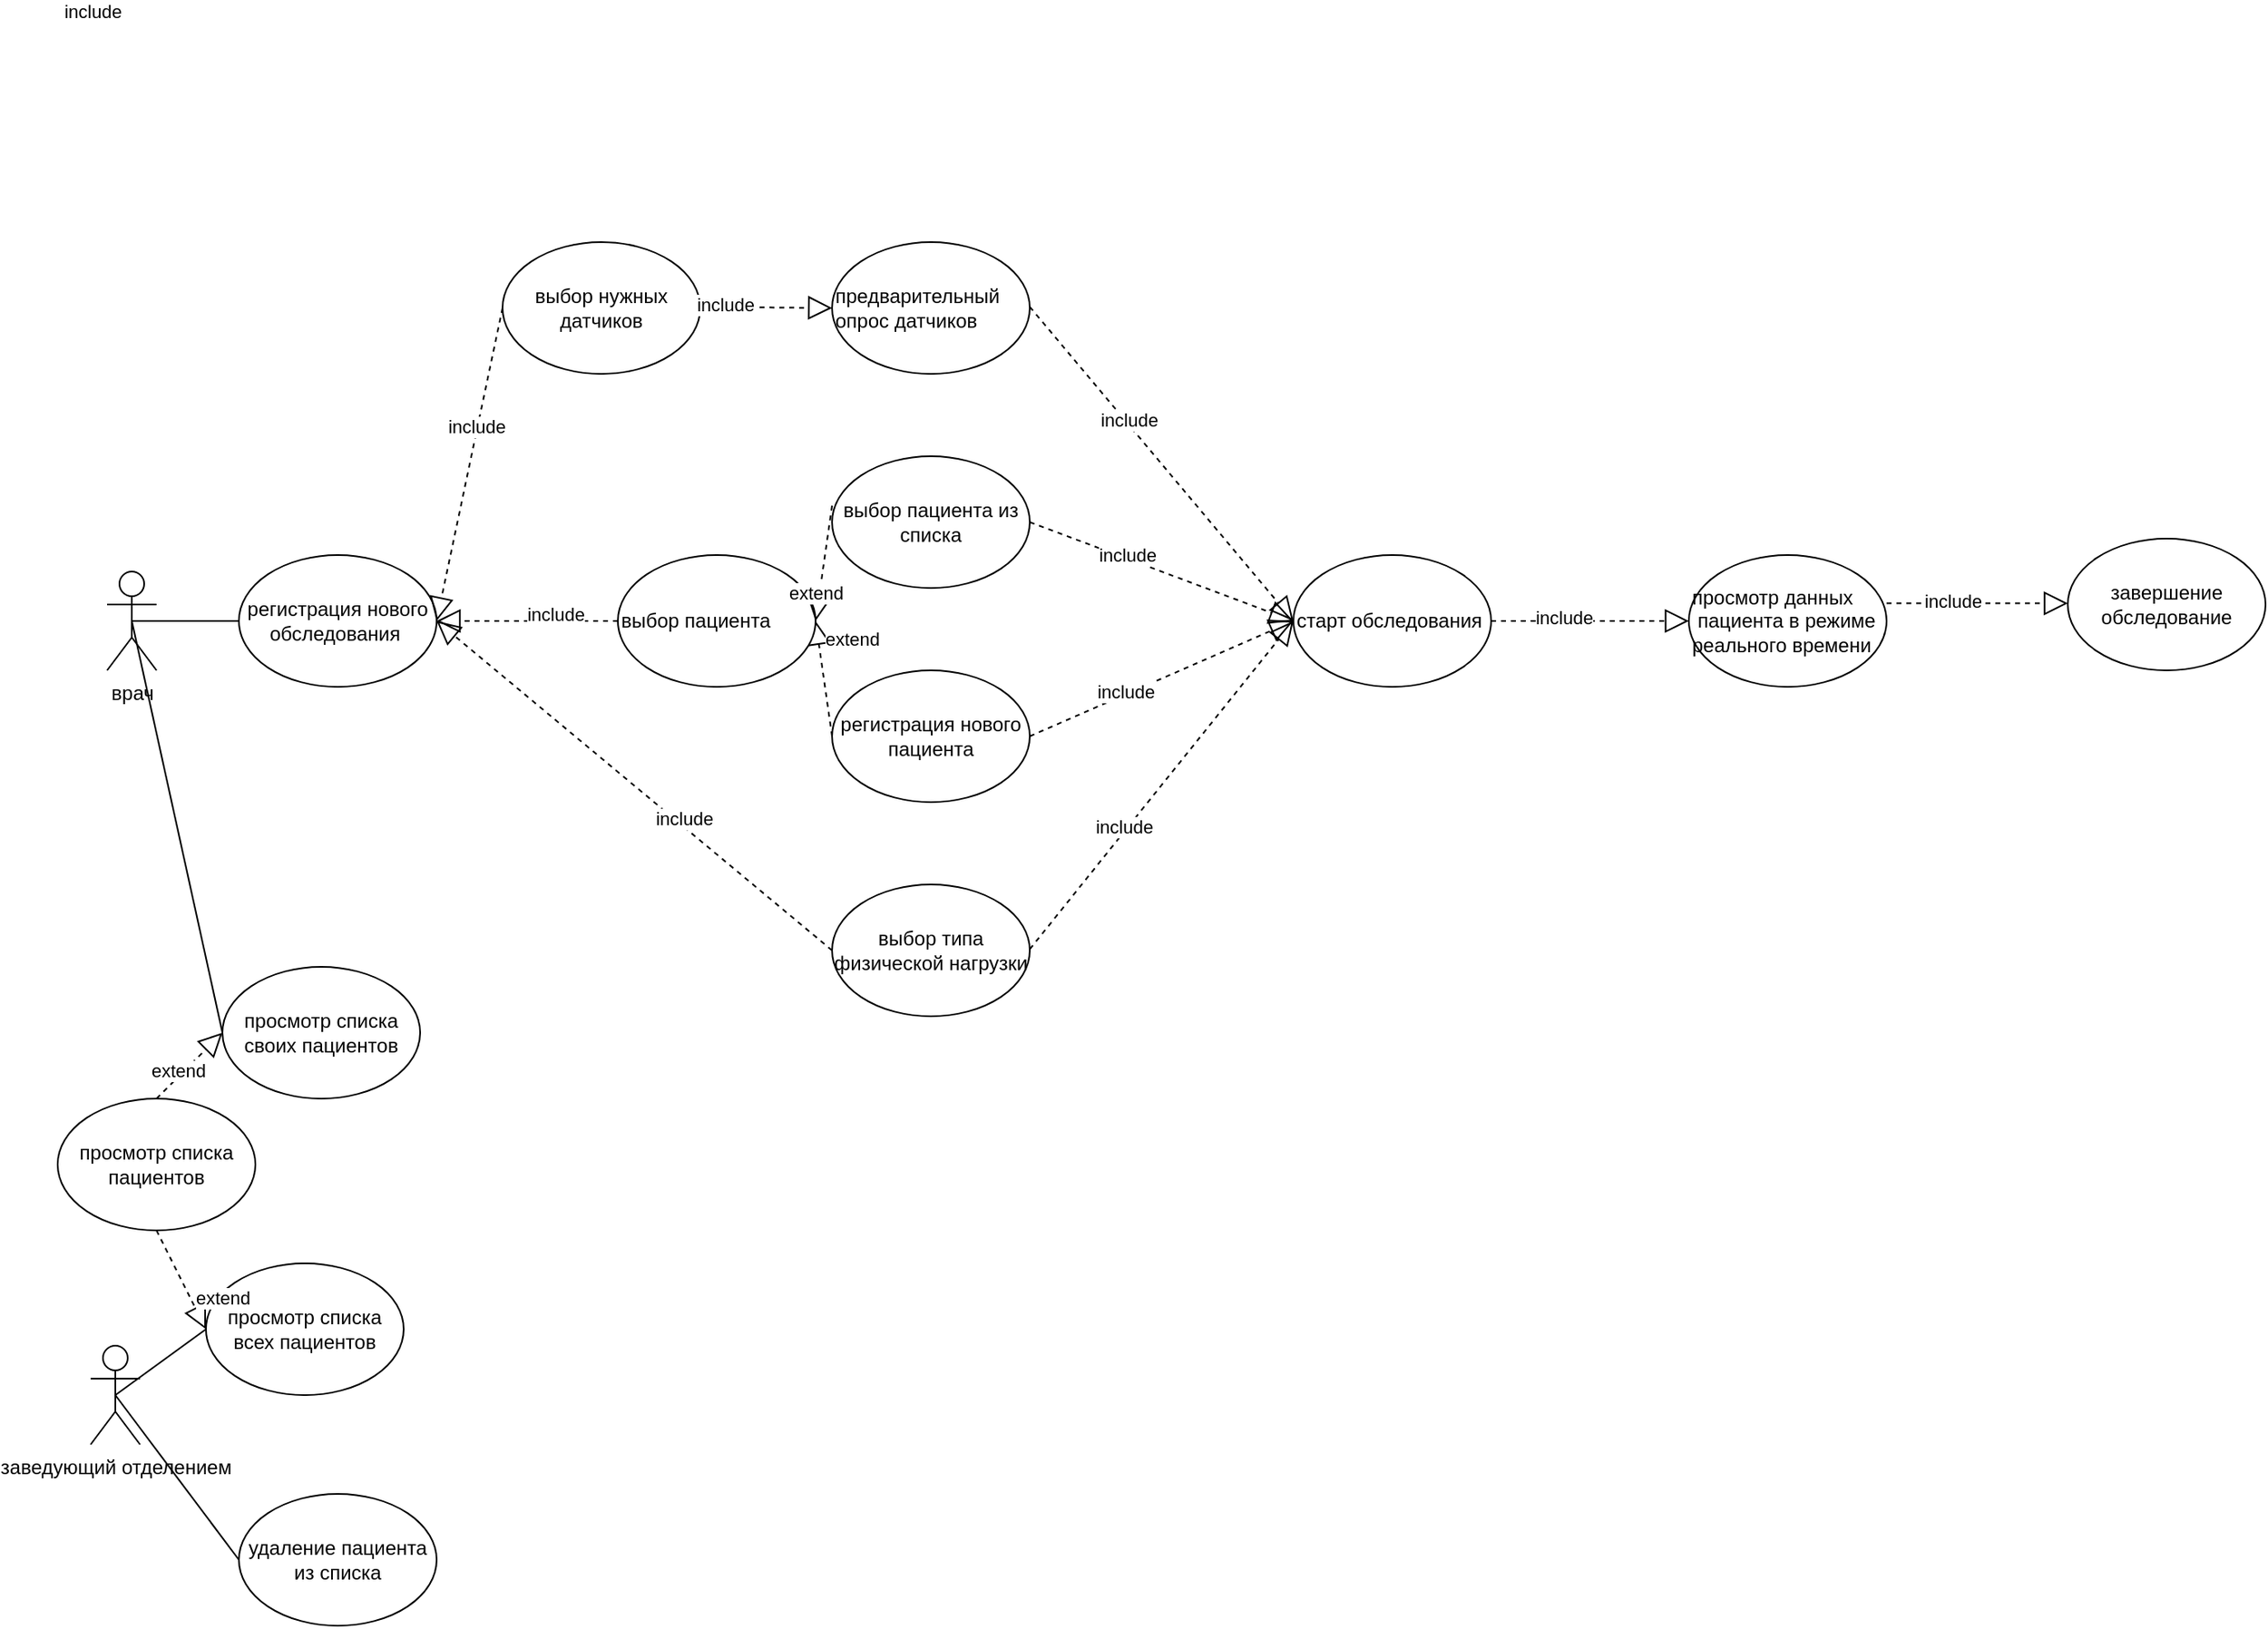 <mxfile version="15.5.6" type="github">
  <diagram id="9pjwj53UBDwq80PFgt_S" name="Page-1">
    <mxGraphModel dx="2464" dy="591" grid="1" gridSize="10" guides="1" tooltips="1" connect="1" arrows="1" fold="1" page="1" pageScale="1" pageWidth="1600" pageHeight="1200" math="0" shadow="0">
      <root>
        <mxCell id="0" />
        <mxCell id="1" parent="0" />
        <object label="врач&lt;br&gt;" id="WO35Un4Q_wwIzxZ4HyMN-1">
          <mxCell style="shape=umlActor;verticalLabelPosition=bottom;verticalAlign=top;html=1;outlineConnect=0;" vertex="1" parent="1">
            <mxGeometry x="40" y="360" width="30" height="60" as="geometry" />
          </mxCell>
        </object>
        <mxCell id="WO35Un4Q_wwIzxZ4HyMN-3" value="регистрация нового обследования&amp;nbsp;" style="ellipse;whiteSpace=wrap;html=1;" vertex="1" parent="1">
          <mxGeometry x="120" y="350" width="120" height="80" as="geometry" />
        </mxCell>
        <mxCell id="WO35Un4Q_wwIzxZ4HyMN-4" value="" style="endArrow=none;html=1;rounded=0;exitX=0.5;exitY=0.5;exitDx=0;exitDy=0;exitPerimeter=0;entryX=0;entryY=0.5;entryDx=0;entryDy=0;" edge="1" parent="1" source="WO35Un4Q_wwIzxZ4HyMN-1" target="WO35Un4Q_wwIzxZ4HyMN-3">
          <mxGeometry width="50" height="50" relative="1" as="geometry">
            <mxPoint x="350" y="470" as="sourcePoint" />
            <mxPoint x="400" y="420" as="targetPoint" />
          </mxGeometry>
        </mxCell>
        <mxCell id="WO35Un4Q_wwIzxZ4HyMN-5" value="выбор пациента из списка" style="ellipse;whiteSpace=wrap;html=1;" vertex="1" parent="1">
          <mxGeometry x="480" y="290" width="120" height="80" as="geometry" />
        </mxCell>
        <mxCell id="WO35Un4Q_wwIzxZ4HyMN-6" value="регистрация нового пациента" style="ellipse;whiteSpace=wrap;html=1;" vertex="1" parent="1">
          <mxGeometry x="480" y="420" width="120" height="80" as="geometry" />
        </mxCell>
        <mxCell id="WO35Un4Q_wwIzxZ4HyMN-21" value="предварительный опрос датчиков" style="ellipse;whiteSpace=wrap;html=1;fontFamily=Helvetica;align=left;" vertex="1" parent="1">
          <mxGeometry x="480" y="160" width="120" height="80" as="geometry" />
        </mxCell>
        <mxCell id="WO35Un4Q_wwIzxZ4HyMN-22" value="старт обследования&amp;nbsp;" style="ellipse;whiteSpace=wrap;html=1;fontFamily=Helvetica;align=left;" vertex="1" parent="1">
          <mxGeometry x="760" y="350" width="120" height="80" as="geometry" />
        </mxCell>
        <mxCell id="WO35Un4Q_wwIzxZ4HyMN-23" value="просмотр данных&lt;br&gt;&amp;nbsp;пациента в режиме реального времени" style="ellipse;whiteSpace=wrap;html=1;fontFamily=Helvetica;align=left;" vertex="1" parent="1">
          <mxGeometry x="1000" y="350" width="120" height="80" as="geometry" />
        </mxCell>
        <mxCell id="WO35Un4Q_wwIzxZ4HyMN-24" value="" style="endArrow=block;dashed=1;endFill=0;endSize=12;html=1;rounded=0;fontFamily=Helvetica;exitX=0;exitY=0.5;exitDx=0;exitDy=0;entryX=1;entryY=0.5;entryDx=0;entryDy=0;" edge="1" parent="1" source="WO35Un4Q_wwIzxZ4HyMN-6" target="WO35Un4Q_wwIzxZ4HyMN-66">
          <mxGeometry width="160" relative="1" as="geometry">
            <mxPoint x="100" y="480" as="sourcePoint" />
            <mxPoint x="420" y="400" as="targetPoint" />
          </mxGeometry>
        </mxCell>
        <mxCell id="WO35Un4Q_wwIzxZ4HyMN-25" value="&lt;div style=&quot;text-align: justify&quot;&gt;extend&lt;/div&gt;" style="edgeLabel;html=1;align=left;verticalAlign=middle;resizable=0;points=[];fontFamily=Helvetica;" vertex="1" connectable="0" parent="WO35Un4Q_wwIzxZ4HyMN-24">
          <mxGeometry x="0.68" y="-2" relative="1" as="geometry">
            <mxPoint as="offset" />
          </mxGeometry>
        </mxCell>
        <mxCell id="WO35Un4Q_wwIzxZ4HyMN-34" value="выбор нужных датчиков" style="ellipse;whiteSpace=wrap;html=1;" vertex="1" parent="1">
          <mxGeometry x="280" y="160" width="120" height="80" as="geometry" />
        </mxCell>
        <mxCell id="WO35Un4Q_wwIzxZ4HyMN-35" value="выбор типа физической нагрузки" style="ellipse;whiteSpace=wrap;html=1;fontFamily=Helvetica;align=center;" vertex="1" parent="1">
          <mxGeometry x="480" y="550" width="120" height="80" as="geometry" />
        </mxCell>
        <mxCell id="WO35Un4Q_wwIzxZ4HyMN-36" value="" style="endArrow=block;dashed=1;endFill=0;endSize=12;html=1;rounded=0;fontFamily=Helvetica;entryX=0;entryY=0.5;entryDx=0;entryDy=0;" edge="1" parent="1" target="WO35Un4Q_wwIzxZ4HyMN-21">
          <mxGeometry width="160" relative="1" as="geometry">
            <mxPoint x="400" y="199.29" as="sourcePoint" />
            <mxPoint x="480" y="199.63" as="targetPoint" />
          </mxGeometry>
        </mxCell>
        <mxCell id="WO35Un4Q_wwIzxZ4HyMN-37" value="include" style="edgeLabel;html=1;align=center;verticalAlign=middle;resizable=0;points=[];fontFamily=Helvetica;" vertex="1" connectable="0" parent="WO35Un4Q_wwIzxZ4HyMN-36">
          <mxGeometry x="-0.318" y="-1" relative="1" as="geometry">
            <mxPoint x="-397" y="-181" as="offset" />
          </mxGeometry>
        </mxCell>
        <mxCell id="WO35Un4Q_wwIzxZ4HyMN-65" value="include" style="edgeLabel;html=1;align=center;verticalAlign=middle;resizable=0;points=[];fontFamily=Helvetica;" vertex="1" connectable="0" parent="WO35Un4Q_wwIzxZ4HyMN-36">
          <mxGeometry x="-0.626" y="2" relative="1" as="geometry">
            <mxPoint as="offset" />
          </mxGeometry>
        </mxCell>
        <mxCell id="WO35Un4Q_wwIzxZ4HyMN-39" value="" style="endArrow=block;dashed=1;endFill=0;endSize=12;html=1;rounded=0;fontFamily=Helvetica;entryX=0;entryY=0.5;entryDx=0;entryDy=0;" edge="1" parent="1" target="WO35Un4Q_wwIzxZ4HyMN-22">
          <mxGeometry width="160" relative="1" as="geometry">
            <mxPoint x="600" y="199.29" as="sourcePoint" />
            <mxPoint x="700" y="199.29" as="targetPoint" />
          </mxGeometry>
        </mxCell>
        <mxCell id="WO35Un4Q_wwIzxZ4HyMN-40" value="include" style="edgeLabel;html=1;align=center;verticalAlign=middle;resizable=0;points=[];fontFamily=Helvetica;" vertex="1" connectable="0" parent="WO35Un4Q_wwIzxZ4HyMN-39">
          <mxGeometry x="-0.267" y="2" relative="1" as="geometry">
            <mxPoint as="offset" />
          </mxGeometry>
        </mxCell>
        <mxCell id="WO35Un4Q_wwIzxZ4HyMN-43" value="" style="endArrow=block;dashed=1;endFill=0;endSize=12;html=1;rounded=0;fontFamily=Helvetica;" edge="1" parent="1">
          <mxGeometry width="160" relative="1" as="geometry">
            <mxPoint x="1120" y="379.29" as="sourcePoint" />
            <mxPoint x="1230" y="379.29" as="targetPoint" />
          </mxGeometry>
        </mxCell>
        <mxCell id="WO35Un4Q_wwIzxZ4HyMN-45" value="include" style="edgeLabel;html=1;align=center;verticalAlign=middle;resizable=0;points=[];fontFamily=Helvetica;" vertex="1" connectable="0" parent="WO35Un4Q_wwIzxZ4HyMN-43">
          <mxGeometry x="-0.289" y="2" relative="1" as="geometry">
            <mxPoint x="1" as="offset" />
          </mxGeometry>
        </mxCell>
        <mxCell id="WO35Un4Q_wwIzxZ4HyMN-44" value="завершение обследование" style="ellipse;whiteSpace=wrap;html=1;fontFamily=Helvetica;align=center;" vertex="1" parent="1">
          <mxGeometry x="1230" y="340" width="120" height="80" as="geometry" />
        </mxCell>
        <mxCell id="WO35Un4Q_wwIzxZ4HyMN-46" value="заведующий отделением" style="shape=umlActor;verticalLabelPosition=bottom;verticalAlign=top;html=1;outlineConnect=0;fontFamily=Helvetica;" vertex="1" parent="1">
          <mxGeometry x="30" y="830" width="30" height="60" as="geometry" />
        </mxCell>
        <mxCell id="WO35Un4Q_wwIzxZ4HyMN-47" value="просмотр списка всех пациентов" style="ellipse;whiteSpace=wrap;html=1;fontFamily=Helvetica;align=center;" vertex="1" parent="1">
          <mxGeometry x="100" y="780" width="120" height="80" as="geometry" />
        </mxCell>
        <mxCell id="WO35Un4Q_wwIzxZ4HyMN-48" value="удаление пациента из списка" style="ellipse;whiteSpace=wrap;html=1;fontFamily=Helvetica;align=center;" vertex="1" parent="1">
          <mxGeometry x="120" y="920" width="120" height="80" as="geometry" />
        </mxCell>
        <mxCell id="WO35Un4Q_wwIzxZ4HyMN-50" value="просмотр списка пациентов" style="ellipse;whiteSpace=wrap;html=1;fontFamily=Helvetica;align=center;" vertex="1" parent="1">
          <mxGeometry x="10" y="680" width="120" height="80" as="geometry" />
        </mxCell>
        <mxCell id="WO35Un4Q_wwIzxZ4HyMN-51" value="" style="endArrow=none;html=1;rounded=0;fontFamily=Helvetica;exitX=0.5;exitY=0.5;exitDx=0;exitDy=0;exitPerimeter=0;" edge="1" parent="1" source="WO35Un4Q_wwIzxZ4HyMN-46">
          <mxGeometry width="50" height="50" relative="1" as="geometry">
            <mxPoint x="150" y="760" as="sourcePoint" />
            <mxPoint x="120" y="960" as="targetPoint" />
          </mxGeometry>
        </mxCell>
        <mxCell id="WO35Un4Q_wwIzxZ4HyMN-52" value="" style="endArrow=none;html=1;rounded=0;fontFamily=Helvetica;exitX=0.5;exitY=0.5;exitDx=0;exitDy=0;exitPerimeter=0;entryX=0;entryY=0.5;entryDx=0;entryDy=0;" edge="1" parent="1" source="WO35Un4Q_wwIzxZ4HyMN-46" target="WO35Un4Q_wwIzxZ4HyMN-47">
          <mxGeometry width="50" height="50" relative="1" as="geometry">
            <mxPoint x="220" y="770" as="sourcePoint" />
            <mxPoint x="270" y="720" as="targetPoint" />
          </mxGeometry>
        </mxCell>
        <mxCell id="WO35Un4Q_wwIzxZ4HyMN-53" value="просмотр списка своих пациентов" style="ellipse;whiteSpace=wrap;html=1;fontFamily=Helvetica;align=center;" vertex="1" parent="1">
          <mxGeometry x="110" y="600" width="120" height="80" as="geometry" />
        </mxCell>
        <mxCell id="WO35Un4Q_wwIzxZ4HyMN-55" value="" style="endArrow=none;html=1;rounded=0;fontFamily=Helvetica;entryX=0.5;entryY=0.5;entryDx=0;entryDy=0;entryPerimeter=0;exitX=0;exitY=0.5;exitDx=0;exitDy=0;exitPerimeter=0;" edge="1" parent="1" source="WO35Un4Q_wwIzxZ4HyMN-53" target="WO35Un4Q_wwIzxZ4HyMN-1">
          <mxGeometry width="50" height="50" relative="1" as="geometry">
            <mxPoint x="30" y="540" as="sourcePoint" />
            <mxPoint x="80" y="490" as="targetPoint" />
          </mxGeometry>
        </mxCell>
        <mxCell id="WO35Un4Q_wwIzxZ4HyMN-58" value="" style="endArrow=block;dashed=1;endFill=0;endSize=12;html=1;rounded=0;fontFamily=Helvetica;entryX=0;entryY=0.5;entryDx=0;entryDy=0;exitX=0.5;exitY=0;exitDx=0;exitDy=0;" edge="1" parent="1" source="WO35Un4Q_wwIzxZ4HyMN-50" target="WO35Un4Q_wwIzxZ4HyMN-53">
          <mxGeometry width="160" relative="1" as="geometry">
            <mxPoint x="120" y="580" as="sourcePoint" />
            <mxPoint x="280" y="580" as="targetPoint" />
            <Array as="points" />
          </mxGeometry>
        </mxCell>
        <mxCell id="WO35Un4Q_wwIzxZ4HyMN-59" value="extend" style="edgeLabel;html=1;align=center;verticalAlign=middle;resizable=0;points=[];fontFamily=Helvetica;" vertex="1" connectable="0" parent="WO35Un4Q_wwIzxZ4HyMN-58">
          <mxGeometry x="-0.256" y="3" relative="1" as="geometry">
            <mxPoint as="offset" />
          </mxGeometry>
        </mxCell>
        <mxCell id="WO35Un4Q_wwIzxZ4HyMN-61" value="" style="endArrow=block;dashed=1;endFill=0;endSize=12;html=1;rounded=0;fontFamily=Helvetica;entryX=0;entryY=0.5;entryDx=0;entryDy=0;exitX=0.5;exitY=1;exitDx=0;exitDy=0;" edge="1" parent="1" source="WO35Un4Q_wwIzxZ4HyMN-50" target="WO35Un4Q_wwIzxZ4HyMN-47">
          <mxGeometry width="160" relative="1" as="geometry">
            <mxPoint x="70" y="610" as="sourcePoint" />
            <mxPoint x="230" y="610" as="targetPoint" />
          </mxGeometry>
        </mxCell>
        <mxCell id="WO35Un4Q_wwIzxZ4HyMN-62" value="extend" style="edgeLabel;html=1;align=left;verticalAlign=middle;resizable=0;points=[];fontFamily=Helvetica;" vertex="1" connectable="0" parent="WO35Un4Q_wwIzxZ4HyMN-61">
          <mxGeometry x="0.392" y="1" relative="1" as="geometry">
            <mxPoint as="offset" />
          </mxGeometry>
        </mxCell>
        <mxCell id="WO35Un4Q_wwIzxZ4HyMN-66" value="выбор пациента" style="ellipse;whiteSpace=wrap;html=1;fontFamily=Helvetica;align=left;" vertex="1" parent="1">
          <mxGeometry x="350" y="350" width="120" height="80" as="geometry" />
        </mxCell>
        <mxCell id="WO35Un4Q_wwIzxZ4HyMN-68" value="" style="endArrow=block;dashed=1;endFill=0;endSize=12;html=1;rounded=0;fontFamily=Helvetica;entryX=1;entryY=0.5;entryDx=0;entryDy=0;" edge="1" parent="1" target="WO35Un4Q_wwIzxZ4HyMN-66">
          <mxGeometry width="160" relative="1" as="geometry">
            <mxPoint x="480" y="320" as="sourcePoint" />
            <mxPoint x="640" y="320" as="targetPoint" />
          </mxGeometry>
        </mxCell>
        <mxCell id="WO35Un4Q_wwIzxZ4HyMN-69" value="extend" style="edgeLabel;html=1;align=center;verticalAlign=middle;resizable=0;points=[];fontFamily=Helvetica;" vertex="1" connectable="0" parent="WO35Un4Q_wwIzxZ4HyMN-68">
          <mxGeometry x="0.528" y="-3" relative="1" as="geometry">
            <mxPoint as="offset" />
          </mxGeometry>
        </mxCell>
        <mxCell id="WO35Un4Q_wwIzxZ4HyMN-70" value="" style="endArrow=block;dashed=1;endFill=0;endSize=12;html=1;rounded=0;fontFamily=Helvetica;exitX=0;exitY=0.5;exitDx=0;exitDy=0;entryX=1;entryY=0.5;entryDx=0;entryDy=0;" edge="1" parent="1" source="WO35Un4Q_wwIzxZ4HyMN-35" target="WO35Un4Q_wwIzxZ4HyMN-3">
          <mxGeometry width="160" relative="1" as="geometry">
            <mxPoint x="270" y="480" as="sourcePoint" />
            <mxPoint x="430" y="480" as="targetPoint" />
          </mxGeometry>
        </mxCell>
        <mxCell id="WO35Un4Q_wwIzxZ4HyMN-71" value="include" style="edgeLabel;html=1;align=center;verticalAlign=middle;resizable=0;points=[];fontFamily=Helvetica;" vertex="1" connectable="0" parent="WO35Un4Q_wwIzxZ4HyMN-70">
          <mxGeometry x="-0.225" y="-4" relative="1" as="geometry">
            <mxPoint as="offset" />
          </mxGeometry>
        </mxCell>
        <mxCell id="WO35Un4Q_wwIzxZ4HyMN-72" value="" style="endArrow=block;dashed=1;endFill=0;endSize=12;html=1;rounded=0;fontFamily=Helvetica;exitX=0;exitY=0.5;exitDx=0;exitDy=0;" edge="1" parent="1" source="WO35Un4Q_wwIzxZ4HyMN-34">
          <mxGeometry width="160" relative="1" as="geometry">
            <mxPoint x="200" y="280" as="sourcePoint" />
            <mxPoint x="240" y="390" as="targetPoint" />
          </mxGeometry>
        </mxCell>
        <mxCell id="WO35Un4Q_wwIzxZ4HyMN-73" value="include" style="edgeLabel;html=1;align=center;verticalAlign=middle;resizable=0;points=[];fontFamily=Helvetica;" vertex="1" connectable="0" parent="WO35Un4Q_wwIzxZ4HyMN-72">
          <mxGeometry x="-0.245" y="-1" relative="1" as="geometry">
            <mxPoint as="offset" />
          </mxGeometry>
        </mxCell>
        <mxCell id="WO35Un4Q_wwIzxZ4HyMN-76" value="" style="endArrow=block;dashed=1;endFill=0;endSize=12;html=1;rounded=0;fontFamily=Helvetica;entryX=1;entryY=0.5;entryDx=0;entryDy=0;" edge="1" parent="1" target="WO35Un4Q_wwIzxZ4HyMN-3">
          <mxGeometry width="160" relative="1" as="geometry">
            <mxPoint x="350" y="390" as="sourcePoint" />
            <mxPoint x="510" y="390" as="targetPoint" />
          </mxGeometry>
        </mxCell>
        <mxCell id="WO35Un4Q_wwIzxZ4HyMN-77" value="include" style="edgeLabel;html=1;align=center;verticalAlign=middle;resizable=0;points=[];fontFamily=Helvetica;" vertex="1" connectable="0" parent="WO35Un4Q_wwIzxZ4HyMN-76">
          <mxGeometry x="-0.3" y="-4" relative="1" as="geometry">
            <mxPoint as="offset" />
          </mxGeometry>
        </mxCell>
        <mxCell id="WO35Un4Q_wwIzxZ4HyMN-78" value="" style="endArrow=block;dashed=1;endFill=0;endSize=12;html=1;rounded=0;fontFamily=Helvetica;" edge="1" parent="1">
          <mxGeometry width="160" relative="1" as="geometry">
            <mxPoint x="600" y="330" as="sourcePoint" />
            <mxPoint x="760" y="390" as="targetPoint" />
          </mxGeometry>
        </mxCell>
        <mxCell id="WO35Un4Q_wwIzxZ4HyMN-79" value="include" style="edgeLabel;html=1;align=center;verticalAlign=middle;resizable=0;points=[];fontFamily=Helvetica;" vertex="1" connectable="0" parent="WO35Un4Q_wwIzxZ4HyMN-78">
          <mxGeometry x="-0.267" y="2" relative="1" as="geometry">
            <mxPoint as="offset" />
          </mxGeometry>
        </mxCell>
        <mxCell id="WO35Un4Q_wwIzxZ4HyMN-80" value="" style="endArrow=block;dashed=1;endFill=0;endSize=12;html=1;rounded=0;fontFamily=Helvetica;" edge="1" parent="1">
          <mxGeometry width="160" relative="1" as="geometry">
            <mxPoint x="600" y="460" as="sourcePoint" />
            <mxPoint x="760" y="390" as="targetPoint" />
          </mxGeometry>
        </mxCell>
        <mxCell id="WO35Un4Q_wwIzxZ4HyMN-81" value="include" style="edgeLabel;html=1;align=center;verticalAlign=middle;resizable=0;points=[];fontFamily=Helvetica;" vertex="1" connectable="0" parent="WO35Un4Q_wwIzxZ4HyMN-80">
          <mxGeometry x="-0.267" y="2" relative="1" as="geometry">
            <mxPoint as="offset" />
          </mxGeometry>
        </mxCell>
        <mxCell id="WO35Un4Q_wwIzxZ4HyMN-82" value="" style="endArrow=block;dashed=1;endFill=0;endSize=12;html=1;rounded=0;fontFamily=Helvetica;" edge="1" parent="1">
          <mxGeometry width="160" relative="1" as="geometry">
            <mxPoint x="600" y="589.29" as="sourcePoint" />
            <mxPoint x="760" y="390" as="targetPoint" />
          </mxGeometry>
        </mxCell>
        <mxCell id="WO35Un4Q_wwIzxZ4HyMN-83" value="include" style="edgeLabel;html=1;align=center;verticalAlign=middle;resizable=0;points=[];fontFamily=Helvetica;" vertex="1" connectable="0" parent="WO35Un4Q_wwIzxZ4HyMN-82">
          <mxGeometry x="-0.267" y="2" relative="1" as="geometry">
            <mxPoint as="offset" />
          </mxGeometry>
        </mxCell>
        <mxCell id="WO35Un4Q_wwIzxZ4HyMN-84" value="" style="endArrow=block;dashed=1;endFill=0;endSize=12;html=1;rounded=0;fontFamily=Helvetica;entryX=0;entryY=0.5;entryDx=0;entryDy=0;exitX=1;exitY=0.5;exitDx=0;exitDy=0;" edge="1" parent="1" source="WO35Un4Q_wwIzxZ4HyMN-22" target="WO35Un4Q_wwIzxZ4HyMN-23">
          <mxGeometry width="160" relative="1" as="geometry">
            <mxPoint x="1010" y="610" as="sourcePoint" />
            <mxPoint x="1170.0" y="800.71" as="targetPoint" />
          </mxGeometry>
        </mxCell>
        <mxCell id="WO35Un4Q_wwIzxZ4HyMN-85" value="include" style="edgeLabel;html=1;align=center;verticalAlign=middle;resizable=0;points=[];fontFamily=Helvetica;" vertex="1" connectable="0" parent="WO35Un4Q_wwIzxZ4HyMN-84">
          <mxGeometry x="-0.267" y="2" relative="1" as="geometry">
            <mxPoint as="offset" />
          </mxGeometry>
        </mxCell>
      </root>
    </mxGraphModel>
  </diagram>
</mxfile>
